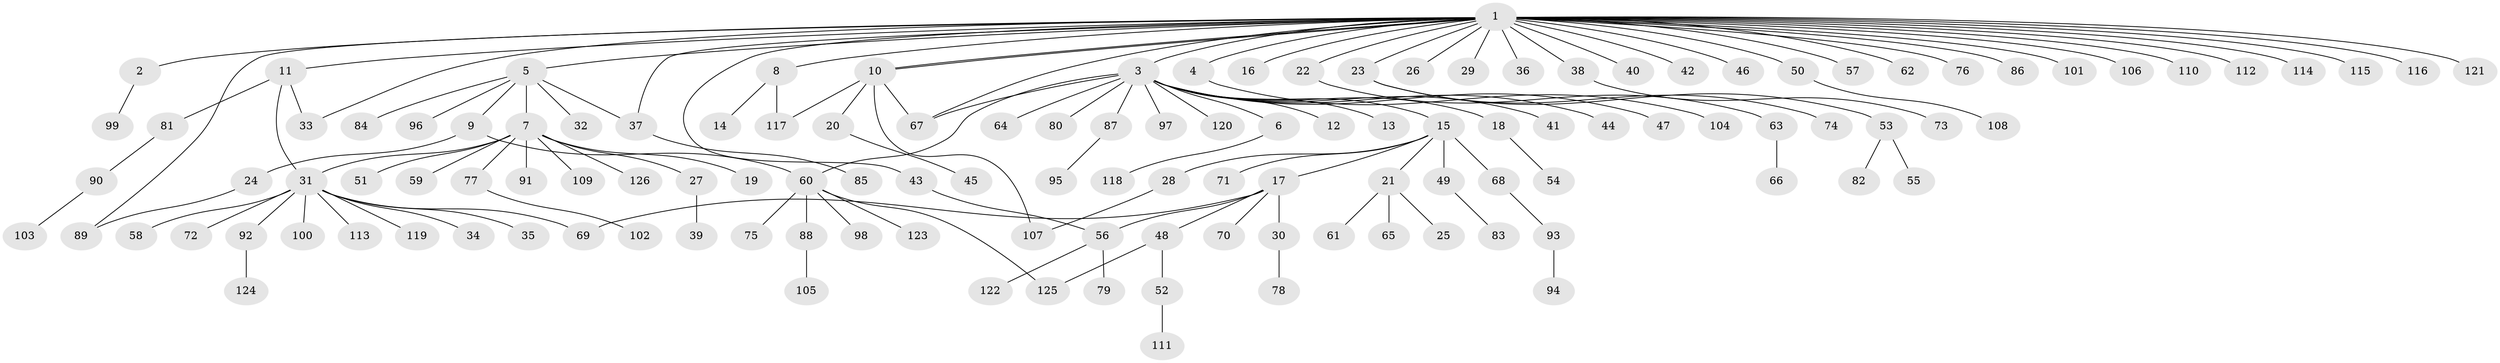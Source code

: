 // Generated by graph-tools (version 1.1) at 2025/35/03/09/25 02:35:42]
// undirected, 126 vertices, 138 edges
graph export_dot {
graph [start="1"]
  node [color=gray90,style=filled];
  1;
  2;
  3;
  4;
  5;
  6;
  7;
  8;
  9;
  10;
  11;
  12;
  13;
  14;
  15;
  16;
  17;
  18;
  19;
  20;
  21;
  22;
  23;
  24;
  25;
  26;
  27;
  28;
  29;
  30;
  31;
  32;
  33;
  34;
  35;
  36;
  37;
  38;
  39;
  40;
  41;
  42;
  43;
  44;
  45;
  46;
  47;
  48;
  49;
  50;
  51;
  52;
  53;
  54;
  55;
  56;
  57;
  58;
  59;
  60;
  61;
  62;
  63;
  64;
  65;
  66;
  67;
  68;
  69;
  70;
  71;
  72;
  73;
  74;
  75;
  76;
  77;
  78;
  79;
  80;
  81;
  82;
  83;
  84;
  85;
  86;
  87;
  88;
  89;
  90;
  91;
  92;
  93;
  94;
  95;
  96;
  97;
  98;
  99;
  100;
  101;
  102;
  103;
  104;
  105;
  106;
  107;
  108;
  109;
  110;
  111;
  112;
  113;
  114;
  115;
  116;
  117;
  118;
  119;
  120;
  121;
  122;
  123;
  124;
  125;
  126;
  1 -- 2;
  1 -- 3;
  1 -- 4;
  1 -- 5;
  1 -- 8;
  1 -- 10;
  1 -- 10;
  1 -- 11;
  1 -- 16;
  1 -- 22;
  1 -- 23;
  1 -- 26;
  1 -- 29;
  1 -- 33;
  1 -- 36;
  1 -- 37;
  1 -- 38;
  1 -- 40;
  1 -- 42;
  1 -- 43;
  1 -- 46;
  1 -- 50;
  1 -- 57;
  1 -- 62;
  1 -- 67;
  1 -- 76;
  1 -- 86;
  1 -- 89;
  1 -- 101;
  1 -- 106;
  1 -- 110;
  1 -- 112;
  1 -- 114;
  1 -- 115;
  1 -- 116;
  1 -- 121;
  2 -- 99;
  3 -- 6;
  3 -- 12;
  3 -- 13;
  3 -- 15;
  3 -- 18;
  3 -- 41;
  3 -- 44;
  3 -- 47;
  3 -- 60;
  3 -- 64;
  3 -- 67;
  3 -- 80;
  3 -- 87;
  3 -- 97;
  3 -- 120;
  4 -- 104;
  5 -- 7;
  5 -- 9;
  5 -- 32;
  5 -- 37;
  5 -- 84;
  5 -- 96;
  6 -- 118;
  7 -- 19;
  7 -- 27;
  7 -- 31;
  7 -- 51;
  7 -- 59;
  7 -- 77;
  7 -- 91;
  7 -- 109;
  7 -- 126;
  8 -- 14;
  8 -- 117;
  9 -- 24;
  9 -- 60;
  10 -- 20;
  10 -- 67;
  10 -- 107;
  10 -- 117;
  11 -- 31;
  11 -- 33;
  11 -- 81;
  15 -- 17;
  15 -- 21;
  15 -- 28;
  15 -- 49;
  15 -- 68;
  15 -- 71;
  17 -- 30;
  17 -- 48;
  17 -- 56;
  17 -- 69;
  17 -- 70;
  18 -- 54;
  20 -- 45;
  21 -- 25;
  21 -- 61;
  21 -- 65;
  22 -- 63;
  23 -- 53;
  23 -- 74;
  24 -- 89;
  27 -- 39;
  28 -- 107;
  30 -- 78;
  31 -- 34;
  31 -- 35;
  31 -- 58;
  31 -- 69;
  31 -- 72;
  31 -- 92;
  31 -- 100;
  31 -- 113;
  31 -- 119;
  37 -- 85;
  38 -- 73;
  43 -- 56;
  48 -- 52;
  48 -- 125;
  49 -- 83;
  50 -- 108;
  52 -- 111;
  53 -- 55;
  53 -- 82;
  56 -- 79;
  56 -- 122;
  60 -- 75;
  60 -- 88;
  60 -- 98;
  60 -- 123;
  60 -- 125;
  63 -- 66;
  68 -- 93;
  77 -- 102;
  81 -- 90;
  87 -- 95;
  88 -- 105;
  90 -- 103;
  92 -- 124;
  93 -- 94;
}
